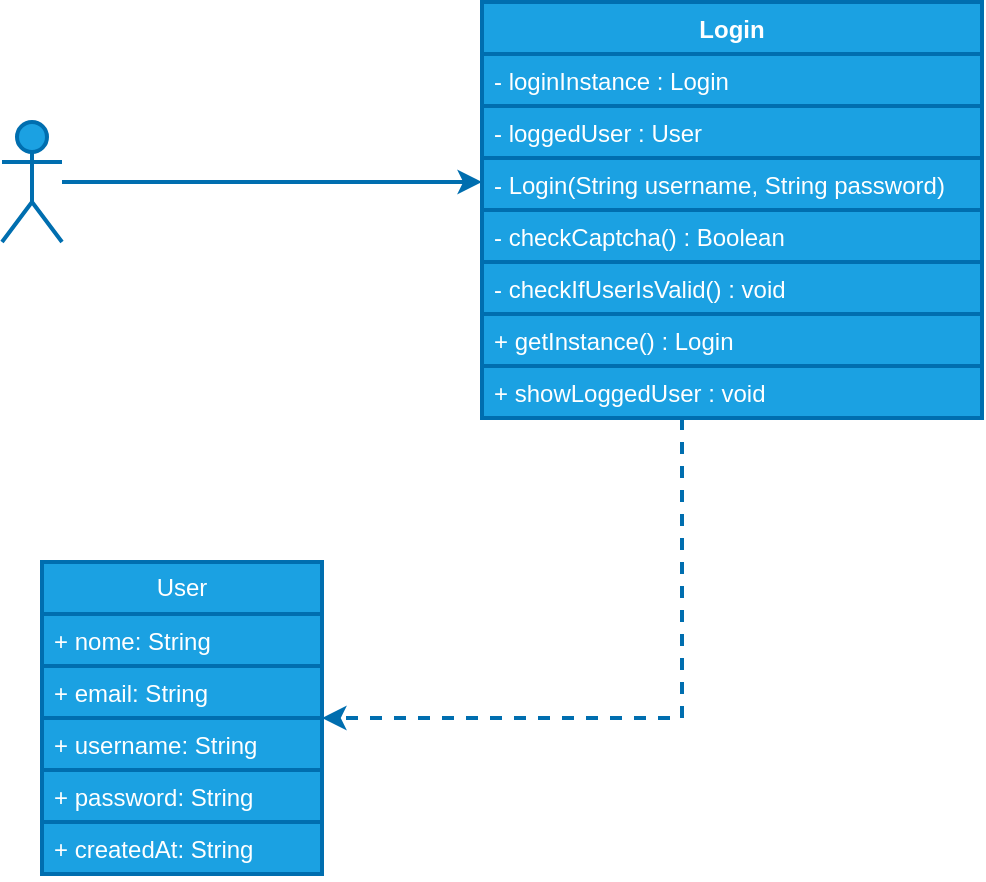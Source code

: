 <mxfile version="24.2.1" type="device">
  <diagram name="Página-1" id="0EOHbrNiy0ckAG_4nppL">
    <mxGraphModel dx="1434" dy="780" grid="1" gridSize="10" guides="1" tooltips="1" connect="1" arrows="1" fold="1" page="1" pageScale="1" pageWidth="850" pageHeight="1100" math="0" shadow="0">
      <root>
        <mxCell id="0" />
        <mxCell id="1" parent="0" />
        <mxCell id="SjUwKi0qGiU6iEFN0cx6-19" style="edgeStyle=orthogonalEdgeStyle;rounded=0;orthogonalLoop=1;jettySize=auto;html=1;dashed=1;fillColor=#1ba1e2;strokeColor=#006EAF;strokeWidth=2;" edge="1" parent="1" source="SjUwKi0qGiU6iEFN0cx6-1" target="SjUwKi0qGiU6iEFN0cx6-13">
          <mxGeometry relative="1" as="geometry">
            <Array as="points">
              <mxPoint x="420" y="648" />
            </Array>
          </mxGeometry>
        </mxCell>
        <mxCell id="SjUwKi0qGiU6iEFN0cx6-1" value="Login" style="swimlane;fontStyle=1;align=center;verticalAlign=top;childLayout=stackLayout;horizontal=1;startSize=26;horizontalStack=0;resizeParent=1;resizeParentMax=0;resizeLast=0;collapsible=1;marginBottom=0;whiteSpace=wrap;html=1;fillColor=#1ba1e2;strokeColor=#006EAF;fontColor=#ffffff;strokeWidth=2;" vertex="1" parent="1">
          <mxGeometry x="320" y="290" width="250" height="208" as="geometry" />
        </mxCell>
        <mxCell id="SjUwKi0qGiU6iEFN0cx6-6" value="-&amp;nbsp;loginInstance : Login" style="text;align=left;verticalAlign=top;spacingLeft=4;spacingRight=4;overflow=hidden;rotatable=0;points=[[0,0.5],[1,0.5]];portConstraint=eastwest;whiteSpace=wrap;html=1;fillColor=#1ba1e2;strokeColor=#006EAF;fontColor=#ffffff;strokeWidth=2;" vertex="1" parent="SjUwKi0qGiU6iEFN0cx6-1">
          <mxGeometry y="26" width="250" height="26" as="geometry" />
        </mxCell>
        <mxCell id="SjUwKi0qGiU6iEFN0cx6-7" value="- loggedUser : User" style="text;align=left;verticalAlign=top;spacingLeft=4;spacingRight=4;overflow=hidden;rotatable=0;points=[[0,0.5],[1,0.5]];portConstraint=eastwest;whiteSpace=wrap;html=1;fillColor=#1ba1e2;strokeColor=#006EAF;fontColor=#ffffff;strokeWidth=2;" vertex="1" parent="SjUwKi0qGiU6iEFN0cx6-1">
          <mxGeometry y="52" width="250" height="26" as="geometry" />
        </mxCell>
        <mxCell id="SjUwKi0qGiU6iEFN0cx6-2" value="- Login(String username, String password)" style="text;align=left;verticalAlign=top;spacingLeft=4;spacingRight=4;overflow=hidden;rotatable=0;points=[[0,0.5],[1,0.5]];portConstraint=eastwest;whiteSpace=wrap;html=1;fillColor=#1ba1e2;strokeColor=#006EAF;fontColor=#ffffff;strokeWidth=2;" vertex="1" parent="SjUwKi0qGiU6iEFN0cx6-1">
          <mxGeometry y="78" width="250" height="26" as="geometry" />
        </mxCell>
        <mxCell id="SjUwKi0qGiU6iEFN0cx6-9" value="-&amp;nbsp;checkCaptcha() : Boolean" style="text;align=left;verticalAlign=top;spacingLeft=4;spacingRight=4;overflow=hidden;rotatable=0;points=[[0,0.5],[1,0.5]];portConstraint=eastwest;whiteSpace=wrap;html=1;fillColor=#1ba1e2;strokeColor=#006EAF;fontColor=#ffffff;strokeWidth=2;" vertex="1" parent="SjUwKi0qGiU6iEFN0cx6-1">
          <mxGeometry y="104" width="250" height="26" as="geometry" />
        </mxCell>
        <mxCell id="SjUwKi0qGiU6iEFN0cx6-8" value="-&amp;nbsp;checkIfUserIsValid() : void" style="text;align=left;verticalAlign=top;spacingLeft=4;spacingRight=4;overflow=hidden;rotatable=0;points=[[0,0.5],[1,0.5]];portConstraint=eastwest;whiteSpace=wrap;html=1;fillColor=#1ba1e2;strokeColor=#006EAF;fontColor=#ffffff;strokeWidth=2;" vertex="1" parent="SjUwKi0qGiU6iEFN0cx6-1">
          <mxGeometry y="130" width="250" height="26" as="geometry" />
        </mxCell>
        <mxCell id="SjUwKi0qGiU6iEFN0cx6-4" value="+&amp;nbsp;getInstance() : Login" style="text;align=left;verticalAlign=top;spacingLeft=4;spacingRight=4;overflow=hidden;rotatable=0;points=[[0,0.5],[1,0.5]];portConstraint=eastwest;whiteSpace=wrap;html=1;fillColor=#1ba1e2;strokeColor=#006EAF;fontColor=#ffffff;strokeWidth=2;" vertex="1" parent="SjUwKi0qGiU6iEFN0cx6-1">
          <mxGeometry y="156" width="250" height="26" as="geometry" />
        </mxCell>
        <mxCell id="SjUwKi0qGiU6iEFN0cx6-5" value="+ showLoggedUser : void" style="text;align=left;verticalAlign=top;spacingLeft=4;spacingRight=4;overflow=hidden;rotatable=0;points=[[0,0.5],[1,0.5]];portConstraint=eastwest;whiteSpace=wrap;html=1;fillColor=#1ba1e2;strokeColor=#006EAF;fontColor=#ffffff;strokeWidth=2;" vertex="1" parent="SjUwKi0qGiU6iEFN0cx6-1">
          <mxGeometry y="182" width="250" height="26" as="geometry" />
        </mxCell>
        <mxCell id="SjUwKi0qGiU6iEFN0cx6-20" style="edgeStyle=orthogonalEdgeStyle;rounded=0;orthogonalLoop=1;jettySize=auto;html=1;fillColor=#1ba1e2;strokeColor=#006EAF;strokeWidth=2;" edge="1" parent="1" source="SjUwKi0qGiU6iEFN0cx6-10" target="SjUwKi0qGiU6iEFN0cx6-1">
          <mxGeometry relative="1" as="geometry">
            <Array as="points">
              <mxPoint x="270" y="380" />
              <mxPoint x="270" y="380" />
            </Array>
          </mxGeometry>
        </mxCell>
        <mxCell id="SjUwKi0qGiU6iEFN0cx6-10" value="Client" style="shape=umlActor;verticalLabelPosition=bottom;verticalAlign=top;html=1;outlineConnect=0;fillColor=#1ba1e2;strokeColor=#006EAF;fontColor=#ffffff;strokeWidth=2;" vertex="1" parent="1">
          <mxGeometry x="80" y="350" width="30" height="60" as="geometry" />
        </mxCell>
        <mxCell id="SjUwKi0qGiU6iEFN0cx6-13" value="User" style="swimlane;fontStyle=0;childLayout=stackLayout;horizontal=1;startSize=26;horizontalStack=0;resizeParent=1;resizeParentMax=0;resizeLast=0;collapsible=1;marginBottom=0;whiteSpace=wrap;html=1;fillColor=#1ba1e2;strokeColor=#006EAF;fontColor=#ffffff;strokeWidth=2;" vertex="1" parent="1">
          <mxGeometry x="100" y="570" width="140" height="156" as="geometry" />
        </mxCell>
        <mxCell id="SjUwKi0qGiU6iEFN0cx6-14" value="+ nome: String" style="text;align=left;verticalAlign=top;spacingLeft=4;spacingRight=4;overflow=hidden;rotatable=0;points=[[0,0.5],[1,0.5]];portConstraint=eastwest;whiteSpace=wrap;html=1;fillColor=#1ba1e2;strokeColor=#006EAF;fontColor=#ffffff;strokeWidth=2;" vertex="1" parent="SjUwKi0qGiU6iEFN0cx6-13">
          <mxGeometry y="26" width="140" height="26" as="geometry" />
        </mxCell>
        <mxCell id="SjUwKi0qGiU6iEFN0cx6-15" value="+ email: String" style="text;align=left;verticalAlign=top;spacingLeft=4;spacingRight=4;overflow=hidden;rotatable=0;points=[[0,0.5],[1,0.5]];portConstraint=eastwest;whiteSpace=wrap;html=1;fillColor=#1ba1e2;strokeColor=#006EAF;fontColor=#ffffff;strokeWidth=2;" vertex="1" parent="SjUwKi0qGiU6iEFN0cx6-13">
          <mxGeometry y="52" width="140" height="26" as="geometry" />
        </mxCell>
        <mxCell id="SjUwKi0qGiU6iEFN0cx6-17" value="+ username: String" style="text;align=left;verticalAlign=top;spacingLeft=4;spacingRight=4;overflow=hidden;rotatable=0;points=[[0,0.5],[1,0.5]];portConstraint=eastwest;whiteSpace=wrap;html=1;fillColor=#1ba1e2;strokeColor=#006EAF;fontColor=#ffffff;strokeWidth=2;" vertex="1" parent="SjUwKi0qGiU6iEFN0cx6-13">
          <mxGeometry y="78" width="140" height="26" as="geometry" />
        </mxCell>
        <mxCell id="SjUwKi0qGiU6iEFN0cx6-16" value="+ password: String" style="text;align=left;verticalAlign=top;spacingLeft=4;spacingRight=4;overflow=hidden;rotatable=0;points=[[0,0.5],[1,0.5]];portConstraint=eastwest;whiteSpace=wrap;html=1;fillColor=#1ba1e2;strokeColor=#006EAF;fontColor=#ffffff;strokeWidth=2;" vertex="1" parent="SjUwKi0qGiU6iEFN0cx6-13">
          <mxGeometry y="104" width="140" height="26" as="geometry" />
        </mxCell>
        <mxCell id="SjUwKi0qGiU6iEFN0cx6-18" value="+ createdAt: String" style="text;align=left;verticalAlign=top;spacingLeft=4;spacingRight=4;overflow=hidden;rotatable=0;points=[[0,0.5],[1,0.5]];portConstraint=eastwest;whiteSpace=wrap;html=1;fillColor=#1ba1e2;strokeColor=#006EAF;fontColor=#ffffff;strokeWidth=2;" vertex="1" parent="SjUwKi0qGiU6iEFN0cx6-13">
          <mxGeometry y="130" width="140" height="26" as="geometry" />
        </mxCell>
      </root>
    </mxGraphModel>
  </diagram>
</mxfile>
